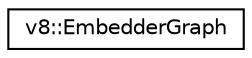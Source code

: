 digraph "Graphical Class Hierarchy"
{
  edge [fontname="Helvetica",fontsize="10",labelfontname="Helvetica",labelfontsize="10"];
  node [fontname="Helvetica",fontsize="10",shape=record];
  rankdir="LR";
  Node1 [label="v8::EmbedderGraph",height=0.2,width=0.4,color="black", fillcolor="white", style="filled",URL="$classv8_1_1EmbedderGraph.html"];
}
